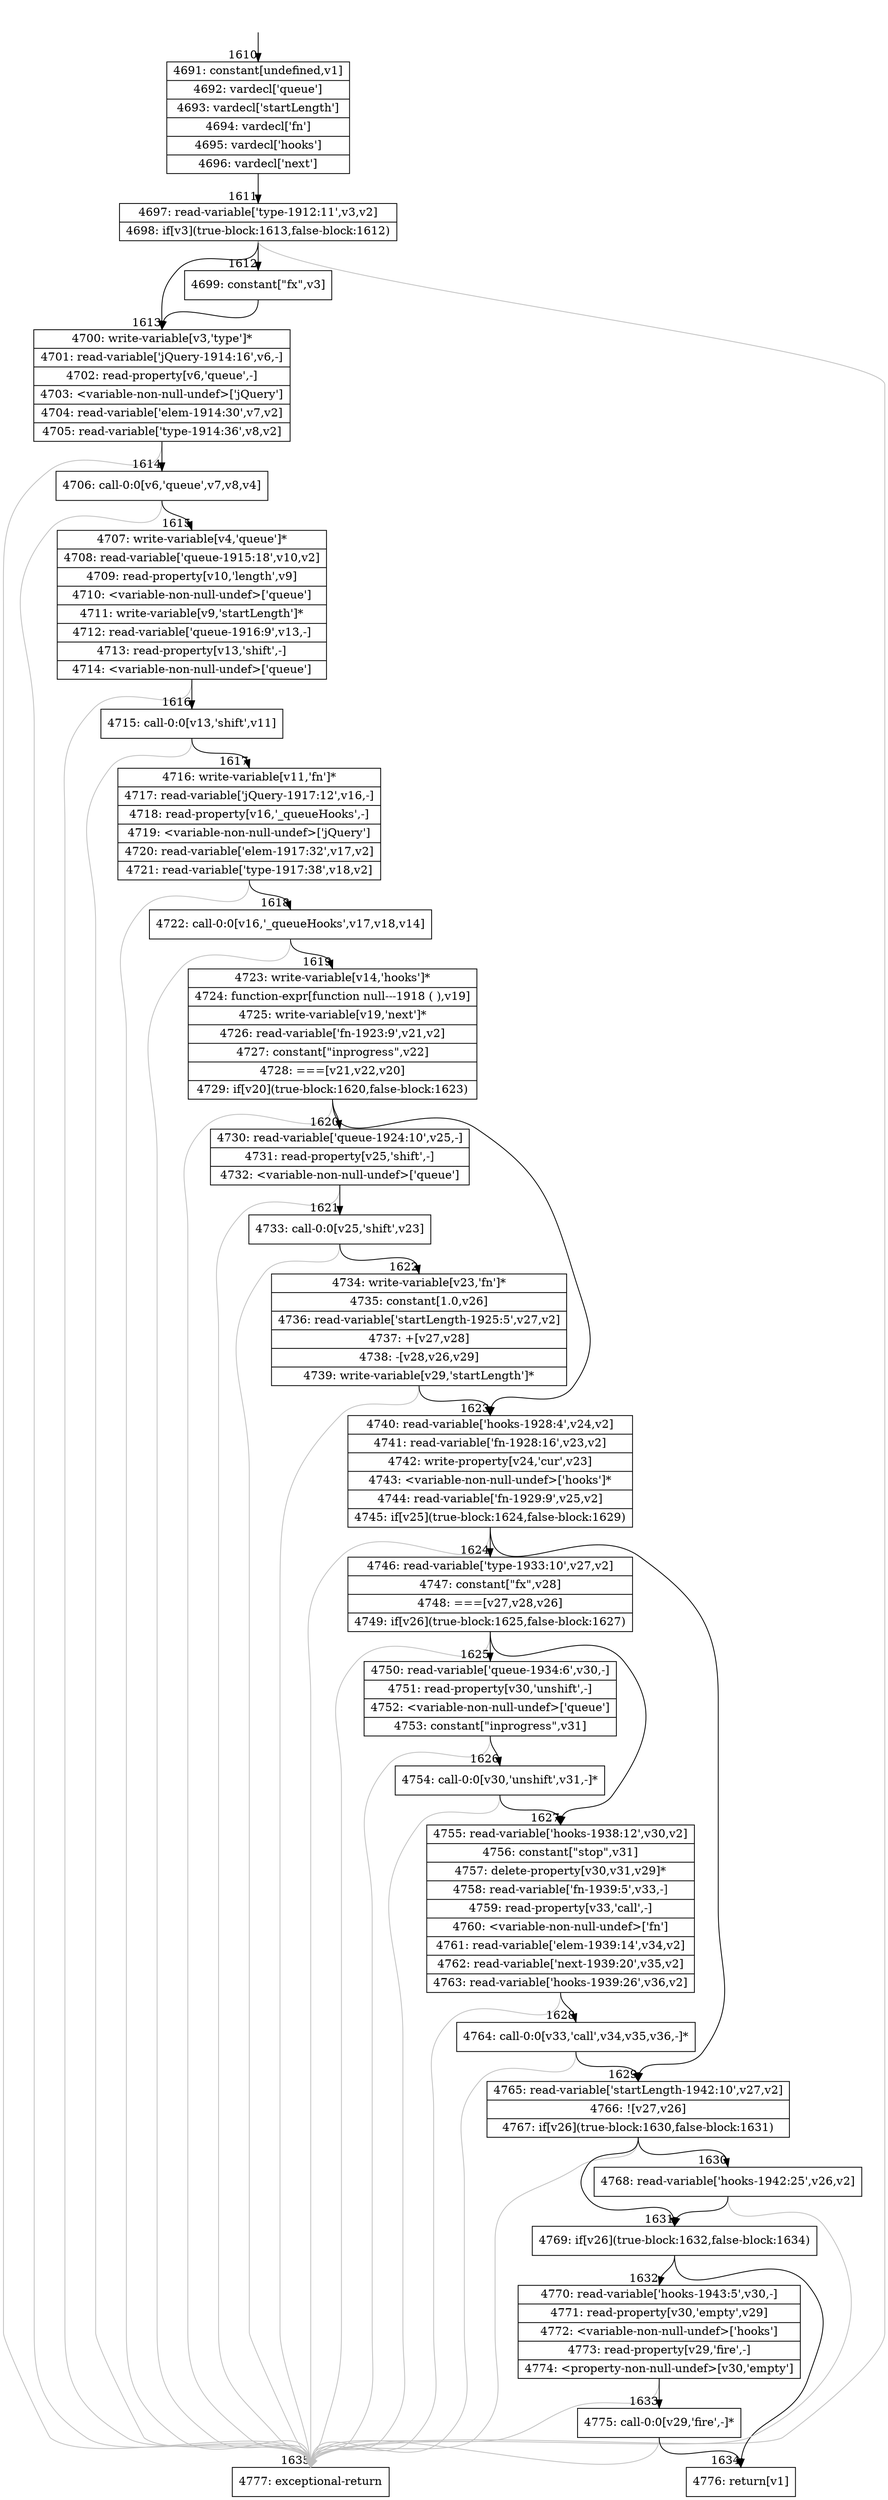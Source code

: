 digraph {
rankdir="TD"
BB_entry109[shape=none,label=""];
BB_entry109 -> BB1610 [tailport=s, headport=n, headlabel="    1610"]
BB1610 [shape=record label="{4691: constant[undefined,v1]|4692: vardecl['queue']|4693: vardecl['startLength']|4694: vardecl['fn']|4695: vardecl['hooks']|4696: vardecl['next']}" ] 
BB1610 -> BB1611 [tailport=s, headport=n, headlabel="      1611"]
BB1611 [shape=record label="{4697: read-variable['type-1912:11',v3,v2]|4698: if[v3](true-block:1613,false-block:1612)}" ] 
BB1611 -> BB1613 [tailport=s, headport=n, headlabel="      1613"]
BB1611 -> BB1612 [tailport=s, headport=n, headlabel="      1612"]
BB1611 -> BB1635 [tailport=s, headport=n, color=gray, headlabel="      1635"]
BB1612 [shape=record label="{4699: constant[\"fx\",v3]}" ] 
BB1612 -> BB1613 [tailport=s, headport=n]
BB1613 [shape=record label="{4700: write-variable[v3,'type']*|4701: read-variable['jQuery-1914:16',v6,-]|4702: read-property[v6,'queue',-]|4703: \<variable-non-null-undef\>['jQuery']|4704: read-variable['elem-1914:30',v7,v2]|4705: read-variable['type-1914:36',v8,v2]}" ] 
BB1613 -> BB1614 [tailport=s, headport=n, headlabel="      1614"]
BB1613 -> BB1635 [tailport=s, headport=n, color=gray]
BB1614 [shape=record label="{4706: call-0:0[v6,'queue',v7,v8,v4]}" ] 
BB1614 -> BB1615 [tailport=s, headport=n, headlabel="      1615"]
BB1614 -> BB1635 [tailport=s, headport=n, color=gray]
BB1615 [shape=record label="{4707: write-variable[v4,'queue']*|4708: read-variable['queue-1915:18',v10,v2]|4709: read-property[v10,'length',v9]|4710: \<variable-non-null-undef\>['queue']|4711: write-variable[v9,'startLength']*|4712: read-variable['queue-1916:9',v13,-]|4713: read-property[v13,'shift',-]|4714: \<variable-non-null-undef\>['queue']}" ] 
BB1615 -> BB1616 [tailport=s, headport=n, headlabel="      1616"]
BB1615 -> BB1635 [tailport=s, headport=n, color=gray]
BB1616 [shape=record label="{4715: call-0:0[v13,'shift',v11]}" ] 
BB1616 -> BB1617 [tailport=s, headport=n, headlabel="      1617"]
BB1616 -> BB1635 [tailport=s, headport=n, color=gray]
BB1617 [shape=record label="{4716: write-variable[v11,'fn']*|4717: read-variable['jQuery-1917:12',v16,-]|4718: read-property[v16,'_queueHooks',-]|4719: \<variable-non-null-undef\>['jQuery']|4720: read-variable['elem-1917:32',v17,v2]|4721: read-variable['type-1917:38',v18,v2]}" ] 
BB1617 -> BB1618 [tailport=s, headport=n, headlabel="      1618"]
BB1617 -> BB1635 [tailport=s, headport=n, color=gray]
BB1618 [shape=record label="{4722: call-0:0[v16,'_queueHooks',v17,v18,v14]}" ] 
BB1618 -> BB1619 [tailport=s, headport=n, headlabel="      1619"]
BB1618 -> BB1635 [tailport=s, headport=n, color=gray]
BB1619 [shape=record label="{4723: write-variable[v14,'hooks']*|4724: function-expr[function null---1918 ( ),v19]|4725: write-variable[v19,'next']*|4726: read-variable['fn-1923:9',v21,v2]|4727: constant[\"inprogress\",v22]|4728: ===[v21,v22,v20]|4729: if[v20](true-block:1620,false-block:1623)}" ] 
BB1619 -> BB1620 [tailport=s, headport=n, headlabel="      1620"]
BB1619 -> BB1623 [tailport=s, headport=n, headlabel="      1623"]
BB1619 -> BB1635 [tailport=s, headport=n, color=gray]
BB1620 [shape=record label="{4730: read-variable['queue-1924:10',v25,-]|4731: read-property[v25,'shift',-]|4732: \<variable-non-null-undef\>['queue']}" ] 
BB1620 -> BB1621 [tailport=s, headport=n, headlabel="      1621"]
BB1620 -> BB1635 [tailport=s, headport=n, color=gray]
BB1621 [shape=record label="{4733: call-0:0[v25,'shift',v23]}" ] 
BB1621 -> BB1622 [tailport=s, headport=n, headlabel="      1622"]
BB1621 -> BB1635 [tailport=s, headport=n, color=gray]
BB1622 [shape=record label="{4734: write-variable[v23,'fn']*|4735: constant[1.0,v26]|4736: read-variable['startLength-1925:5',v27,v2]|4737: +[v27,v28]|4738: -[v28,v26,v29]|4739: write-variable[v29,'startLength']*}" ] 
BB1622 -> BB1623 [tailport=s, headport=n]
BB1622 -> BB1635 [tailport=s, headport=n, color=gray]
BB1623 [shape=record label="{4740: read-variable['hooks-1928:4',v24,v2]|4741: read-variable['fn-1928:16',v23,v2]|4742: write-property[v24,'cur',v23]|4743: \<variable-non-null-undef\>['hooks']*|4744: read-variable['fn-1929:9',v25,v2]|4745: if[v25](true-block:1624,false-block:1629)}" ] 
BB1623 -> BB1624 [tailport=s, headport=n, headlabel="      1624"]
BB1623 -> BB1629 [tailport=s, headport=n, headlabel="      1629"]
BB1623 -> BB1635 [tailport=s, headport=n, color=gray]
BB1624 [shape=record label="{4746: read-variable['type-1933:10',v27,v2]|4747: constant[\"fx\",v28]|4748: ===[v27,v28,v26]|4749: if[v26](true-block:1625,false-block:1627)}" ] 
BB1624 -> BB1625 [tailport=s, headport=n, headlabel="      1625"]
BB1624 -> BB1627 [tailport=s, headport=n, headlabel="      1627"]
BB1624 -> BB1635 [tailport=s, headport=n, color=gray]
BB1625 [shape=record label="{4750: read-variable['queue-1934:6',v30,-]|4751: read-property[v30,'unshift',-]|4752: \<variable-non-null-undef\>['queue']|4753: constant[\"inprogress\",v31]}" ] 
BB1625 -> BB1626 [tailport=s, headport=n, headlabel="      1626"]
BB1625 -> BB1635 [tailport=s, headport=n, color=gray]
BB1626 [shape=record label="{4754: call-0:0[v30,'unshift',v31,-]*}" ] 
BB1626 -> BB1627 [tailport=s, headport=n]
BB1626 -> BB1635 [tailport=s, headport=n, color=gray]
BB1627 [shape=record label="{4755: read-variable['hooks-1938:12',v30,v2]|4756: constant[\"stop\",v31]|4757: delete-property[v30,v31,v29]*|4758: read-variable['fn-1939:5',v33,-]|4759: read-property[v33,'call',-]|4760: \<variable-non-null-undef\>['fn']|4761: read-variable['elem-1939:14',v34,v2]|4762: read-variable['next-1939:20',v35,v2]|4763: read-variable['hooks-1939:26',v36,v2]}" ] 
BB1627 -> BB1628 [tailport=s, headport=n, headlabel="      1628"]
BB1627 -> BB1635 [tailport=s, headport=n, color=gray]
BB1628 [shape=record label="{4764: call-0:0[v33,'call',v34,v35,v36,-]*}" ] 
BB1628 -> BB1629 [tailport=s, headport=n]
BB1628 -> BB1635 [tailport=s, headport=n, color=gray]
BB1629 [shape=record label="{4765: read-variable['startLength-1942:10',v27,v2]|4766: ![v27,v26]|4767: if[v26](true-block:1630,false-block:1631)}" ] 
BB1629 -> BB1631 [tailport=s, headport=n, headlabel="      1631"]
BB1629 -> BB1630 [tailport=s, headport=n, headlabel="      1630"]
BB1629 -> BB1635 [tailport=s, headport=n, color=gray]
BB1630 [shape=record label="{4768: read-variable['hooks-1942:25',v26,v2]}" ] 
BB1630 -> BB1631 [tailport=s, headport=n]
BB1630 -> BB1635 [tailport=s, headport=n, color=gray]
BB1631 [shape=record label="{4769: if[v26](true-block:1632,false-block:1634)}" ] 
BB1631 -> BB1632 [tailport=s, headport=n, headlabel="      1632"]
BB1631 -> BB1634 [tailport=s, headport=n, headlabel="      1634"]
BB1632 [shape=record label="{4770: read-variable['hooks-1943:5',v30,-]|4771: read-property[v30,'empty',v29]|4772: \<variable-non-null-undef\>['hooks']|4773: read-property[v29,'fire',-]|4774: \<property-non-null-undef\>[v30,'empty']}" ] 
BB1632 -> BB1633 [tailport=s, headport=n, headlabel="      1633"]
BB1632 -> BB1635 [tailport=s, headport=n, color=gray]
BB1633 [shape=record label="{4775: call-0:0[v29,'fire',-]*}" ] 
BB1633 -> BB1634 [tailport=s, headport=n]
BB1633 -> BB1635 [tailport=s, headport=n, color=gray]
BB1634 [shape=record label="{4776: return[v1]}" ] 
BB1635 [shape=record label="{4777: exceptional-return}" ] 
}
